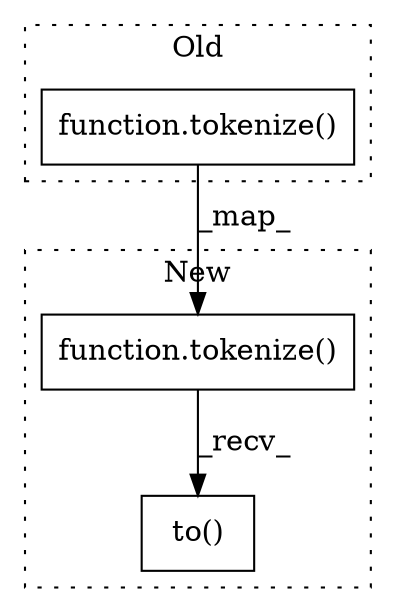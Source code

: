 digraph G {
subgraph cluster0 {
1 [label="function.tokenize()" a="75" s="17760,17772" l="9,16" shape="box"];
label = "Old";
style="dotted";
}
subgraph cluster1 {
2 [label="function.tokenize()" a="75" s="18396,18408" l="9,16" shape="box"];
3 [label="to()" a="75" s="18396,18444" l="32,1" shape="box"];
label = "New";
style="dotted";
}
1 -> 2 [label="_map_"];
2 -> 3 [label="_recv_"];
}